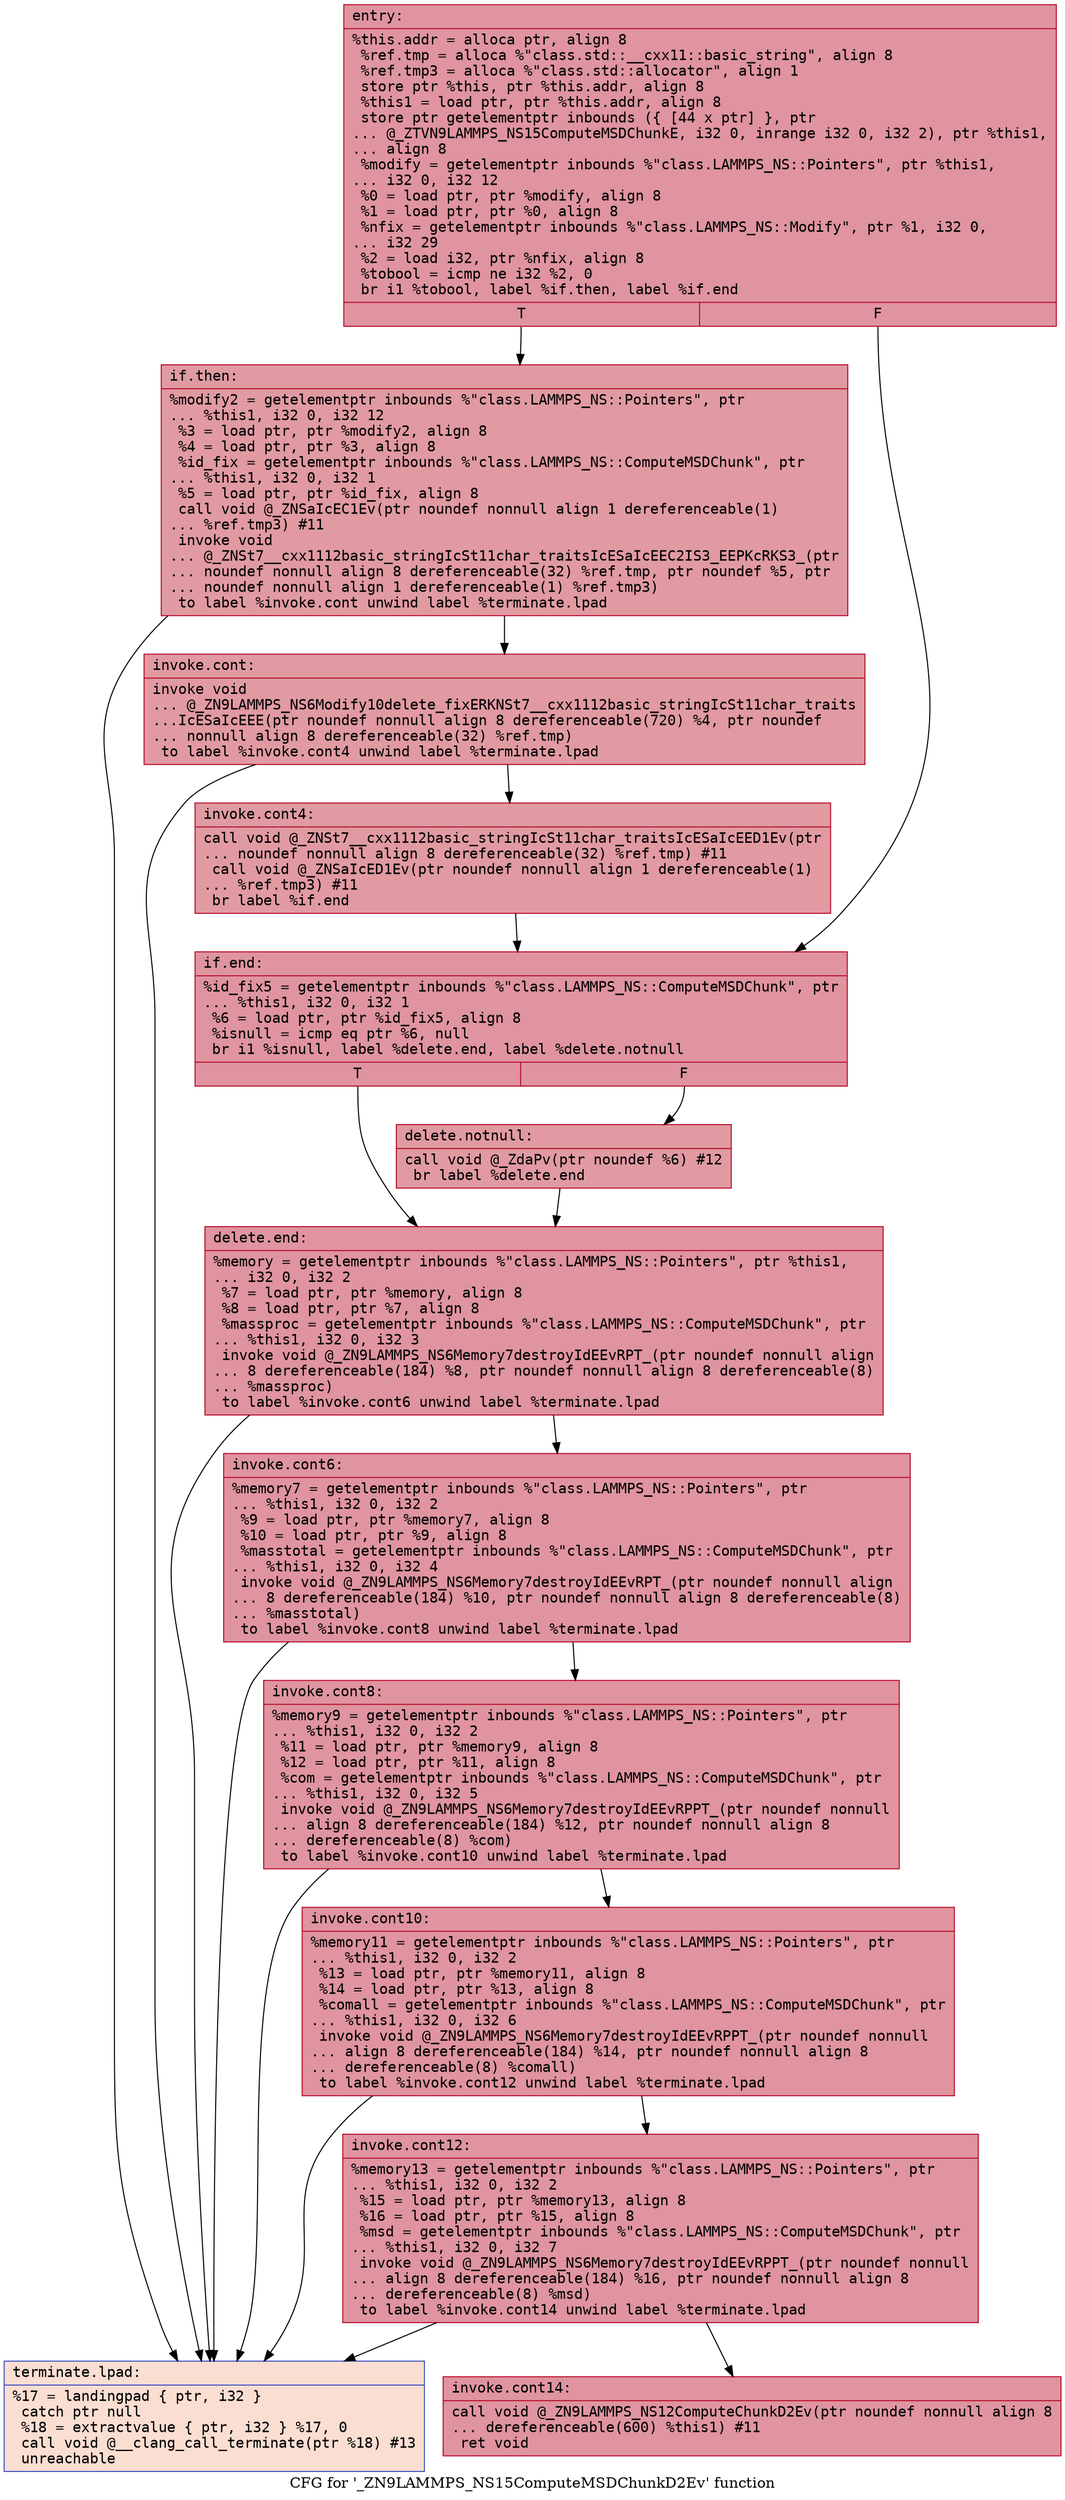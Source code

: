 digraph "CFG for '_ZN9LAMMPS_NS15ComputeMSDChunkD2Ev' function" {
	label="CFG for '_ZN9LAMMPS_NS15ComputeMSDChunkD2Ev' function";

	Node0x556270e25e50 [shape=record,color="#b70d28ff", style=filled, fillcolor="#b70d2870" fontname="Courier",label="{entry:\l|  %this.addr = alloca ptr, align 8\l  %ref.tmp = alloca %\"class.std::__cxx11::basic_string\", align 8\l  %ref.tmp3 = alloca %\"class.std::allocator\", align 1\l  store ptr %this, ptr %this.addr, align 8\l  %this1 = load ptr, ptr %this.addr, align 8\l  store ptr getelementptr inbounds (\{ [44 x ptr] \}, ptr\l... @_ZTVN9LAMMPS_NS15ComputeMSDChunkE, i32 0, inrange i32 0, i32 2), ptr %this1,\l... align 8\l  %modify = getelementptr inbounds %\"class.LAMMPS_NS::Pointers\", ptr %this1,\l... i32 0, i32 12\l  %0 = load ptr, ptr %modify, align 8\l  %1 = load ptr, ptr %0, align 8\l  %nfix = getelementptr inbounds %\"class.LAMMPS_NS::Modify\", ptr %1, i32 0,\l... i32 29\l  %2 = load i32, ptr %nfix, align 8\l  %tobool = icmp ne i32 %2, 0\l  br i1 %tobool, label %if.then, label %if.end\l|{<s0>T|<s1>F}}"];
	Node0x556270e25e50:s0 -> Node0x556270e0e950[tooltip="entry -> if.then\nProbability 62.50%" ];
	Node0x556270e25e50:s1 -> Node0x556270e16380[tooltip="entry -> if.end\nProbability 37.50%" ];
	Node0x556270e0e950 [shape=record,color="#b70d28ff", style=filled, fillcolor="#bb1b2c70" fontname="Courier",label="{if.then:\l|  %modify2 = getelementptr inbounds %\"class.LAMMPS_NS::Pointers\", ptr\l... %this1, i32 0, i32 12\l  %3 = load ptr, ptr %modify2, align 8\l  %4 = load ptr, ptr %3, align 8\l  %id_fix = getelementptr inbounds %\"class.LAMMPS_NS::ComputeMSDChunk\", ptr\l... %this1, i32 0, i32 1\l  %5 = load ptr, ptr %id_fix, align 8\l  call void @_ZNSaIcEC1Ev(ptr noundef nonnull align 1 dereferenceable(1)\l... %ref.tmp3) #11\l  invoke void\l... @_ZNSt7__cxx1112basic_stringIcSt11char_traitsIcESaIcEEC2IS3_EEPKcRKS3_(ptr\l... noundef nonnull align 8 dereferenceable(32) %ref.tmp, ptr noundef %5, ptr\l... noundef nonnull align 1 dereferenceable(1) %ref.tmp3)\l          to label %invoke.cont unwind label %terminate.lpad\l}"];
	Node0x556270e0e950 -> Node0x556270e26eb0[tooltip="if.then -> invoke.cont\nProbability 100.00%" ];
	Node0x556270e0e950 -> Node0x556270e26f00[tooltip="if.then -> terminate.lpad\nProbability 0.00%" ];
	Node0x556270e26eb0 [shape=record,color="#b70d28ff", style=filled, fillcolor="#bb1b2c70" fontname="Courier",label="{invoke.cont:\l|  invoke void\l... @_ZN9LAMMPS_NS6Modify10delete_fixERKNSt7__cxx1112basic_stringIcSt11char_traits\l...IcESaIcEEE(ptr noundef nonnull align 8 dereferenceable(720) %4, ptr noundef\l... nonnull align 8 dereferenceable(32) %ref.tmp)\l          to label %invoke.cont4 unwind label %terminate.lpad\l}"];
	Node0x556270e26eb0 -> Node0x556270e26e60[tooltip="invoke.cont -> invoke.cont4\nProbability 100.00%" ];
	Node0x556270e26eb0 -> Node0x556270e26f00[tooltip="invoke.cont -> terminate.lpad\nProbability 0.00%" ];
	Node0x556270e26e60 [shape=record,color="#b70d28ff", style=filled, fillcolor="#bb1b2c70" fontname="Courier",label="{invoke.cont4:\l|  call void @_ZNSt7__cxx1112basic_stringIcSt11char_traitsIcESaIcEED1Ev(ptr\l... noundef nonnull align 8 dereferenceable(32) %ref.tmp) #11\l  call void @_ZNSaIcED1Ev(ptr noundef nonnull align 1 dereferenceable(1)\l... %ref.tmp3) #11\l  br label %if.end\l}"];
	Node0x556270e26e60 -> Node0x556270e16380[tooltip="invoke.cont4 -> if.end\nProbability 100.00%" ];
	Node0x556270e16380 [shape=record,color="#b70d28ff", style=filled, fillcolor="#b70d2870" fontname="Courier",label="{if.end:\l|  %id_fix5 = getelementptr inbounds %\"class.LAMMPS_NS::ComputeMSDChunk\", ptr\l... %this1, i32 0, i32 1\l  %6 = load ptr, ptr %id_fix5, align 8\l  %isnull = icmp eq ptr %6, null\l  br i1 %isnull, label %delete.end, label %delete.notnull\l|{<s0>T|<s1>F}}"];
	Node0x556270e16380:s0 -> Node0x556270e27720[tooltip="if.end -> delete.end\nProbability 37.50%" ];
	Node0x556270e16380:s1 -> Node0x556270e277a0[tooltip="if.end -> delete.notnull\nProbability 62.50%" ];
	Node0x556270e277a0 [shape=record,color="#b70d28ff", style=filled, fillcolor="#bb1b2c70" fontname="Courier",label="{delete.notnull:\l|  call void @_ZdaPv(ptr noundef %6) #12\l  br label %delete.end\l}"];
	Node0x556270e277a0 -> Node0x556270e27720[tooltip="delete.notnull -> delete.end\nProbability 100.00%" ];
	Node0x556270e27720 [shape=record,color="#b70d28ff", style=filled, fillcolor="#b70d2870" fontname="Courier",label="{delete.end:\l|  %memory = getelementptr inbounds %\"class.LAMMPS_NS::Pointers\", ptr %this1,\l... i32 0, i32 2\l  %7 = load ptr, ptr %memory, align 8\l  %8 = load ptr, ptr %7, align 8\l  %massproc = getelementptr inbounds %\"class.LAMMPS_NS::ComputeMSDChunk\", ptr\l... %this1, i32 0, i32 3\l  invoke void @_ZN9LAMMPS_NS6Memory7destroyIdEEvRPT_(ptr noundef nonnull align\l... 8 dereferenceable(184) %8, ptr noundef nonnull align 8 dereferenceable(8)\l... %massproc)\l          to label %invoke.cont6 unwind label %terminate.lpad\l}"];
	Node0x556270e27720 -> Node0x556270e27dd0[tooltip="delete.end -> invoke.cont6\nProbability 100.00%" ];
	Node0x556270e27720 -> Node0x556270e26f00[tooltip="delete.end -> terminate.lpad\nProbability 0.00%" ];
	Node0x556270e27dd0 [shape=record,color="#b70d28ff", style=filled, fillcolor="#b70d2870" fontname="Courier",label="{invoke.cont6:\l|  %memory7 = getelementptr inbounds %\"class.LAMMPS_NS::Pointers\", ptr\l... %this1, i32 0, i32 2\l  %9 = load ptr, ptr %memory7, align 8\l  %10 = load ptr, ptr %9, align 8\l  %masstotal = getelementptr inbounds %\"class.LAMMPS_NS::ComputeMSDChunk\", ptr\l... %this1, i32 0, i32 4\l  invoke void @_ZN9LAMMPS_NS6Memory7destroyIdEEvRPT_(ptr noundef nonnull align\l... 8 dereferenceable(184) %10, ptr noundef nonnull align 8 dereferenceable(8)\l... %masstotal)\l          to label %invoke.cont8 unwind label %terminate.lpad\l}"];
	Node0x556270e27dd0 -> Node0x556270e26b80[tooltip="invoke.cont6 -> invoke.cont8\nProbability 100.00%" ];
	Node0x556270e27dd0 -> Node0x556270e26f00[tooltip="invoke.cont6 -> terminate.lpad\nProbability 0.00%" ];
	Node0x556270e26b80 [shape=record,color="#b70d28ff", style=filled, fillcolor="#b70d2870" fontname="Courier",label="{invoke.cont8:\l|  %memory9 = getelementptr inbounds %\"class.LAMMPS_NS::Pointers\", ptr\l... %this1, i32 0, i32 2\l  %11 = load ptr, ptr %memory9, align 8\l  %12 = load ptr, ptr %11, align 8\l  %com = getelementptr inbounds %\"class.LAMMPS_NS::ComputeMSDChunk\", ptr\l... %this1, i32 0, i32 5\l  invoke void @_ZN9LAMMPS_NS6Memory7destroyIdEEvRPPT_(ptr noundef nonnull\l... align 8 dereferenceable(184) %12, ptr noundef nonnull align 8\l... dereferenceable(8) %com)\l          to label %invoke.cont10 unwind label %terminate.lpad\l}"];
	Node0x556270e26b80 -> Node0x556270e26ca0[tooltip="invoke.cont8 -> invoke.cont10\nProbability 100.00%" ];
	Node0x556270e26b80 -> Node0x556270e26f00[tooltip="invoke.cont8 -> terminate.lpad\nProbability 0.00%" ];
	Node0x556270e26ca0 [shape=record,color="#b70d28ff", style=filled, fillcolor="#b70d2870" fontname="Courier",label="{invoke.cont10:\l|  %memory11 = getelementptr inbounds %\"class.LAMMPS_NS::Pointers\", ptr\l... %this1, i32 0, i32 2\l  %13 = load ptr, ptr %memory11, align 8\l  %14 = load ptr, ptr %13, align 8\l  %comall = getelementptr inbounds %\"class.LAMMPS_NS::ComputeMSDChunk\", ptr\l... %this1, i32 0, i32 6\l  invoke void @_ZN9LAMMPS_NS6Memory7destroyIdEEvRPPT_(ptr noundef nonnull\l... align 8 dereferenceable(184) %14, ptr noundef nonnull align 8\l... dereferenceable(8) %comall)\l          to label %invoke.cont12 unwind label %terminate.lpad\l}"];
	Node0x556270e26ca0 -> Node0x556270e28f00[tooltip="invoke.cont10 -> invoke.cont12\nProbability 100.00%" ];
	Node0x556270e26ca0 -> Node0x556270e26f00[tooltip="invoke.cont10 -> terminate.lpad\nProbability 0.00%" ];
	Node0x556270e28f00 [shape=record,color="#b70d28ff", style=filled, fillcolor="#b70d2870" fontname="Courier",label="{invoke.cont12:\l|  %memory13 = getelementptr inbounds %\"class.LAMMPS_NS::Pointers\", ptr\l... %this1, i32 0, i32 2\l  %15 = load ptr, ptr %memory13, align 8\l  %16 = load ptr, ptr %15, align 8\l  %msd = getelementptr inbounds %\"class.LAMMPS_NS::ComputeMSDChunk\", ptr\l... %this1, i32 0, i32 7\l  invoke void @_ZN9LAMMPS_NS6Memory7destroyIdEEvRPPT_(ptr noundef nonnull\l... align 8 dereferenceable(184) %16, ptr noundef nonnull align 8\l... dereferenceable(8) %msd)\l          to label %invoke.cont14 unwind label %terminate.lpad\l}"];
	Node0x556270e28f00 -> Node0x556270e293a0[tooltip="invoke.cont12 -> invoke.cont14\nProbability 100.00%" ];
	Node0x556270e28f00 -> Node0x556270e26f00[tooltip="invoke.cont12 -> terminate.lpad\nProbability 0.00%" ];
	Node0x556270e293a0 [shape=record,color="#b70d28ff", style=filled, fillcolor="#b70d2870" fontname="Courier",label="{invoke.cont14:\l|  call void @_ZN9LAMMPS_NS12ComputeChunkD2Ev(ptr noundef nonnull align 8\l... dereferenceable(600) %this1) #11\l  ret void\l}"];
	Node0x556270e26f00 [shape=record,color="#3d50c3ff", style=filled, fillcolor="#f7b59970" fontname="Courier",label="{terminate.lpad:\l|  %17 = landingpad \{ ptr, i32 \}\l          catch ptr null\l  %18 = extractvalue \{ ptr, i32 \} %17, 0\l  call void @__clang_call_terminate(ptr %18) #13\l  unreachable\l}"];
}
